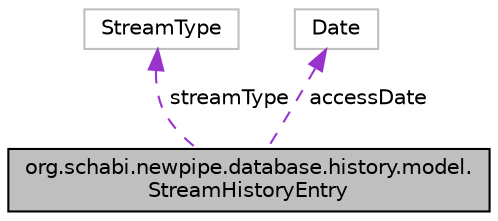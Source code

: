 digraph "org.schabi.newpipe.database.history.model.StreamHistoryEntry"
{
 // LATEX_PDF_SIZE
  edge [fontname="Helvetica",fontsize="10",labelfontname="Helvetica",labelfontsize="10"];
  node [fontname="Helvetica",fontsize="10",shape=record];
  Node1 [label="org.schabi.newpipe.database.history.model.\lStreamHistoryEntry",height=0.2,width=0.4,color="black", fillcolor="grey75", style="filled", fontcolor="black",tooltip=" "];
  Node2 -> Node1 [dir="back",color="darkorchid3",fontsize="10",style="dashed",label=" streamType" ,fontname="Helvetica"];
  Node2 [label="StreamType",height=0.2,width=0.4,color="grey75", fillcolor="white", style="filled",tooltip=" "];
  Node3 -> Node1 [dir="back",color="darkorchid3",fontsize="10",style="dashed",label=" accessDate" ,fontname="Helvetica"];
  Node3 [label="Date",height=0.2,width=0.4,color="grey75", fillcolor="white", style="filled",tooltip=" "];
}
